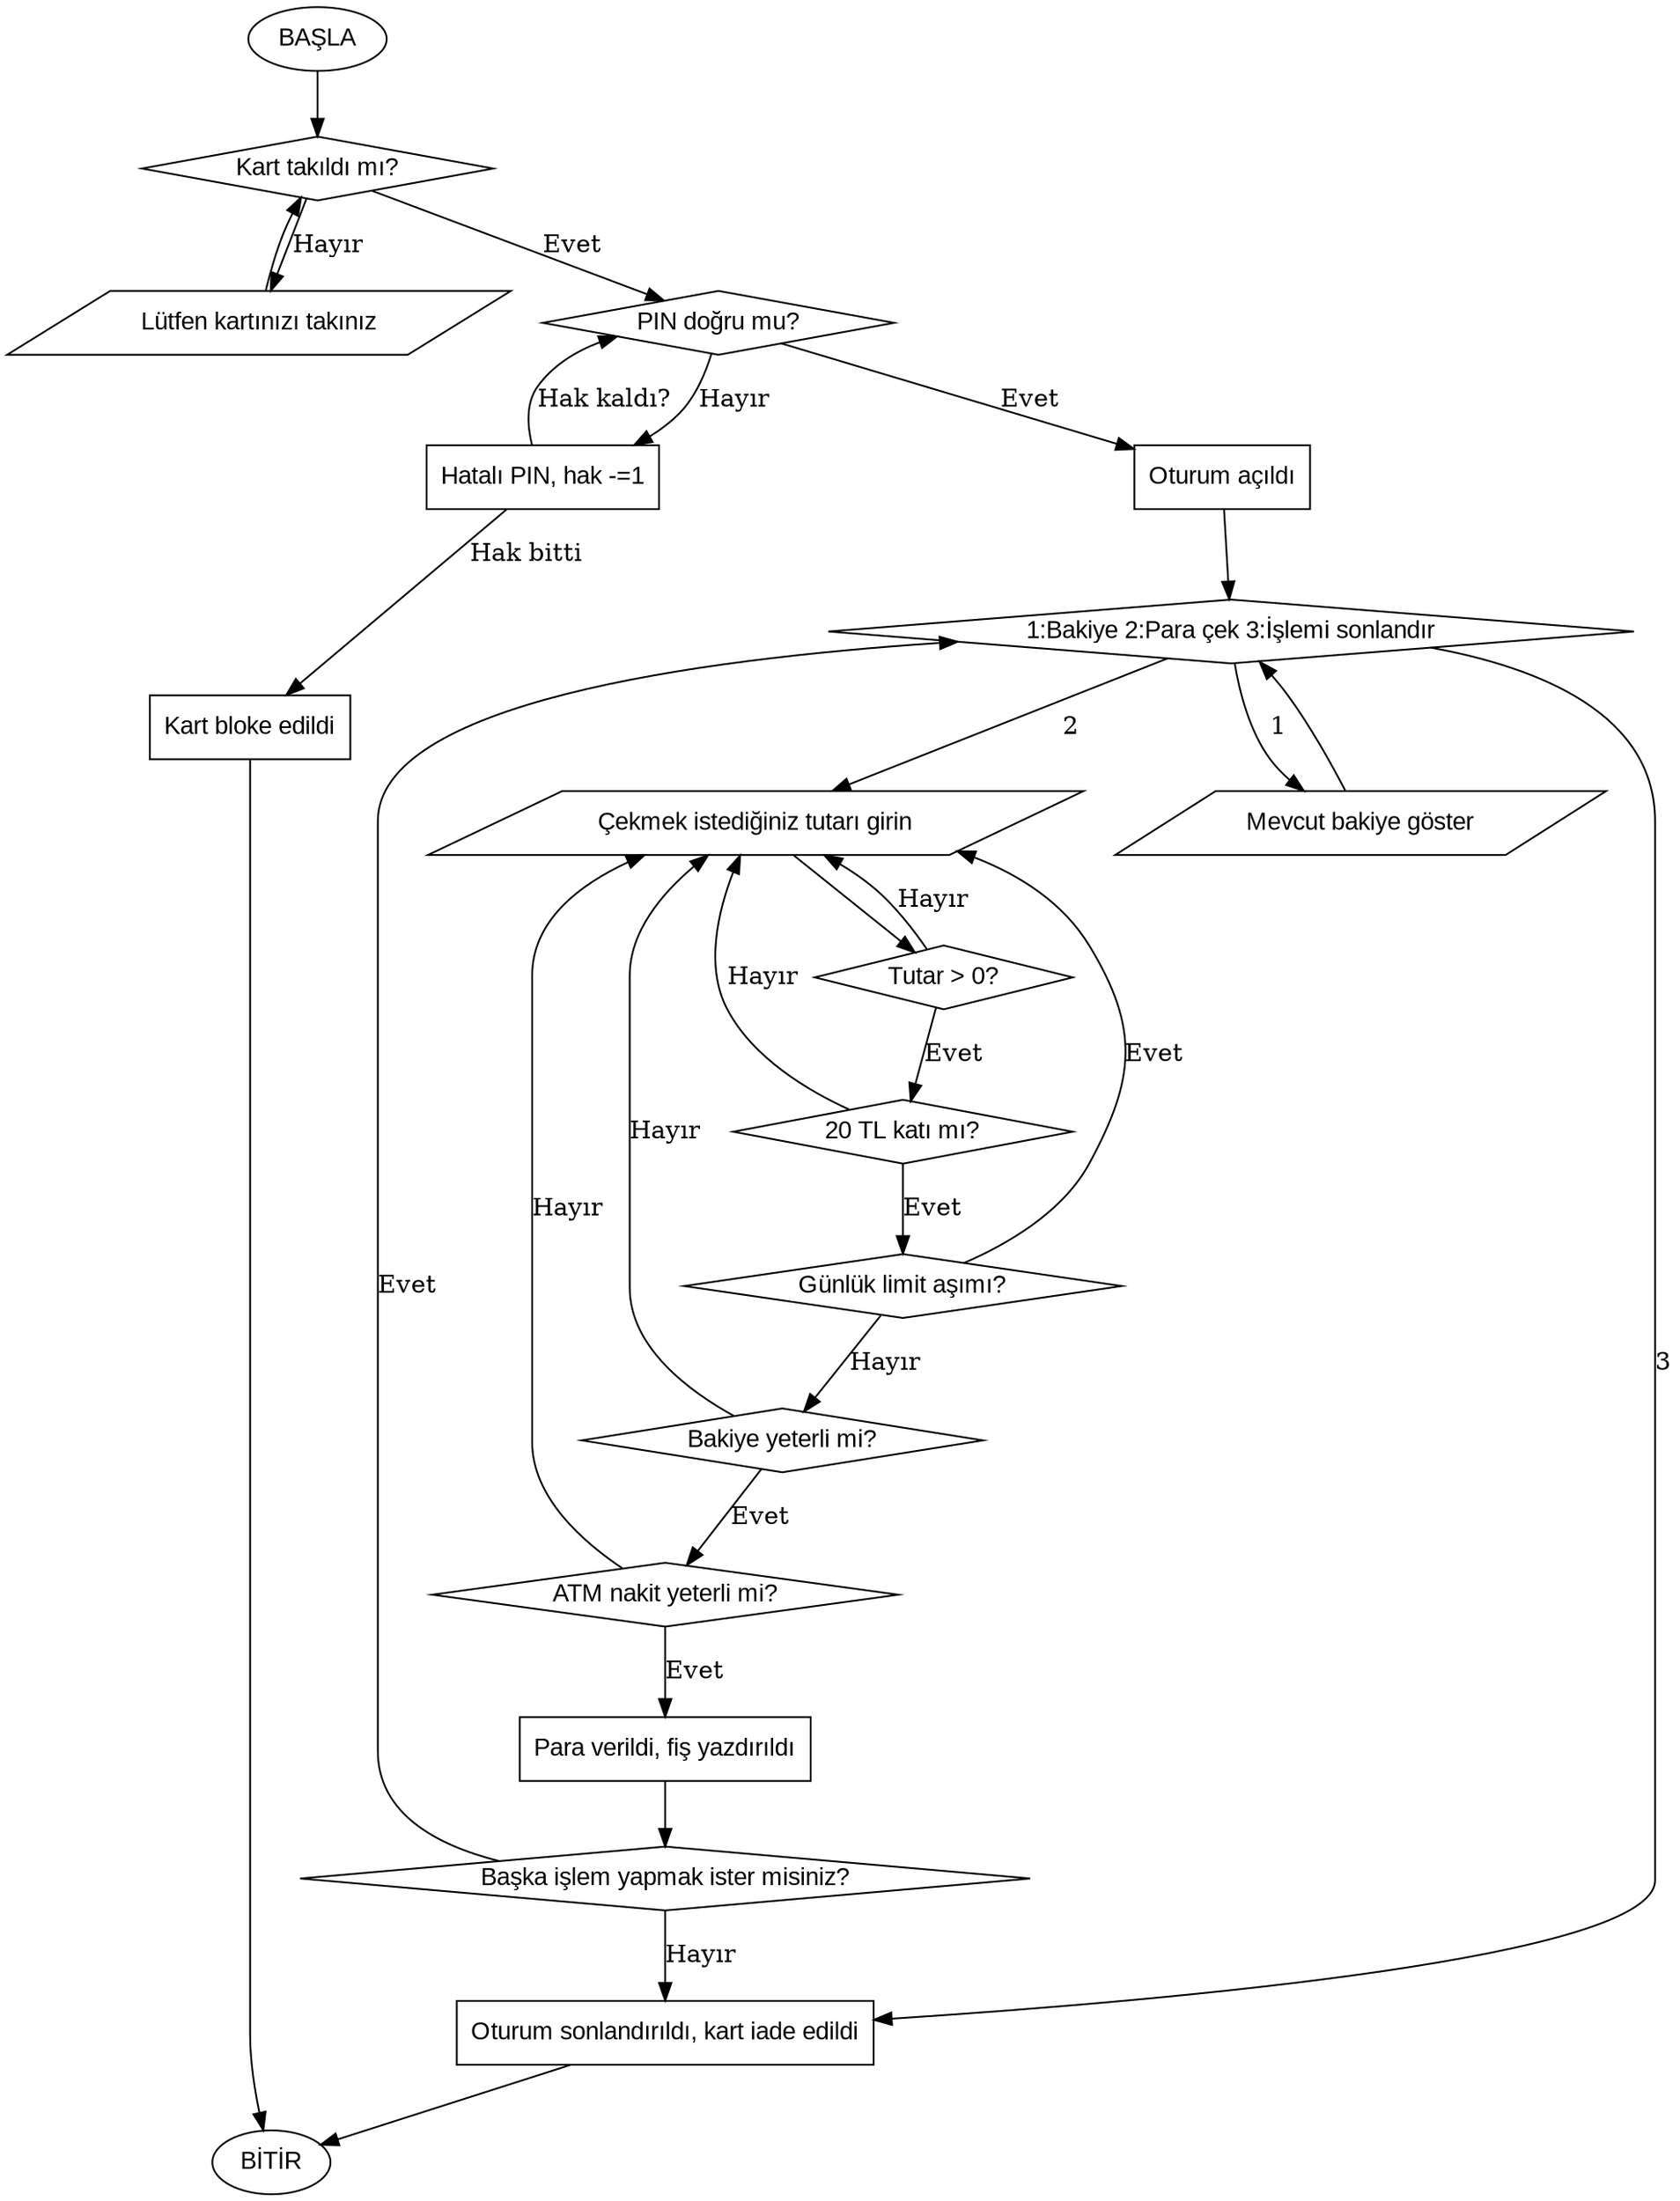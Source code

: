 digraph ATM_ParaCekme {
    node [fontname="Arial"];
    
    // Başla
    start [shape=oval, label="BAŞLA"];

    // Kart takıldı mı?
    kart [shape=diamond, label="Kart takıldı mı?"];

    // Kart takılmadıysa
    kart_hata [shape=parallelogram, label="Lütfen kartınızı takınız"];
    
    // PIN doğrulama
    pin_dongu [shape=diamond, label="PIN doğru mu?"];
    pin_hata [shape=box, label="Hatalı PIN, hak -=1"];
    kart_blok [shape=box, label="Kart bloke edildi"];
    pin_basari [shape=box, label="Oturum açıldı"];
    
    // Ana menü
    menu [shape=diamond, label="1:Bakiye 2:Para çek 3:İşlemi sonlandır"];

    bakiye_sorgu [shape=parallelogram, label="Mevcut bakiye göster"];
    
    // Para çekme işlemleri
    tutar_giris [shape=parallelogram, label="Çekmek istediğiniz tutarı girin"];
    tutar_kontrol1 [shape=diamond, label="Tutar > 0?"];
    tutar_kontrol2 [shape=diamond, label="20 TL katı mı?"];
    tutar_kontrol3 [shape=diamond, label="Günlük limit aşımı?"];
    tutar_kontrol4 [shape=diamond, label="Bakiye yeterli mi?"];
    tutar_kontrol5 [shape=diamond, label="ATM nakit yeterli mi?"];
    
    para_ver [shape=box, label="Para verildi, fiş yazdırıldı"];
    tekrar_soru [shape=diamond, label="Başka işlem yapmak ister misiniz?"];
    oturum_son [shape=box, label="Oturum sonlandırıldı, kart iade edildi"];

    // Bitir
    end [shape=oval, label="BİTİR"];

    // Oklar
    start -> kart;
    kart -> kart_hata [label="Hayır"];
    kart -> pin_dongu [label="Evet"];
    kart_hata -> kart;

    pin_dongu -> pin_basari [label="Evet"];
    pin_dongu -> pin_hata [label="Hayır"];
    pin_hata -> pin_dongu [label="Hak kaldı?"];
    pin_hata -> kart_blok [label="Hak bitti"];
    kart_blok -> end;

    pin_basari -> menu;

    menu -> bakiye_sorgu [label="1"];
    bakiye_sorgu -> menu;

    menu -> tutar_giris [label="2"];
    tutar_giris -> tutar_kontrol1;
    tutar_kontrol1 -> tutar_kontrol2 [label="Evet"];
    tutar_kontrol1 -> tutar_giris [label="Hayır"];

    tutar_kontrol2 -> tutar_kontrol3 [label="Evet"];
    tutar_kontrol2 -> tutar_giris [label="Hayır"];

    tutar_kontrol3 -> tutar_kontrol4 [label="Hayır"];
    tutar_kontrol3 -> tutar_giris [label="Evet"];

    tutar_kontrol4 -> tutar_kontrol5 [label="Evet"];
    tutar_kontrol4 -> tutar_giris [label="Hayır"];

    tutar_kontrol5 -> para_ver [label="Evet"];
    tutar_kontrol5 -> tutar_giris [label="Hayır"];

    para_ver -> tekrar_soru;
    tekrar_soru -> menu [label="Evet"];
    tekrar_soru -> oturum_son [label="Hayır"];
    oturum_son -> end;

    menu -> oturum_son [label="3"];
}

